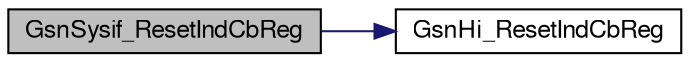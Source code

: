 digraph G
{
  edge [fontname="FreeSans",fontsize="12",labelfontname="FreeSans",labelfontsize="12"];
  node [fontname="FreeSans",fontsize="12",shape=record];
  rankdir=LR;
  Node1 [label="GsnSysif_ResetIndCbReg",height=0.2,width=0.4,color="black", fillcolor="grey75", style="filled" fontcolor="black"];
  Node1 -> Node2 [color="midnightblue",fontsize="12",style="solid",fontname="FreeSans"];
  Node2 [label="GsnHi_ResetIndCbReg",height=0.2,width=0.4,color="black", fillcolor="white", style="filled",URL="$a00521.html#a75b8d10adc581a5881e0e406494b1fb2"];
}
